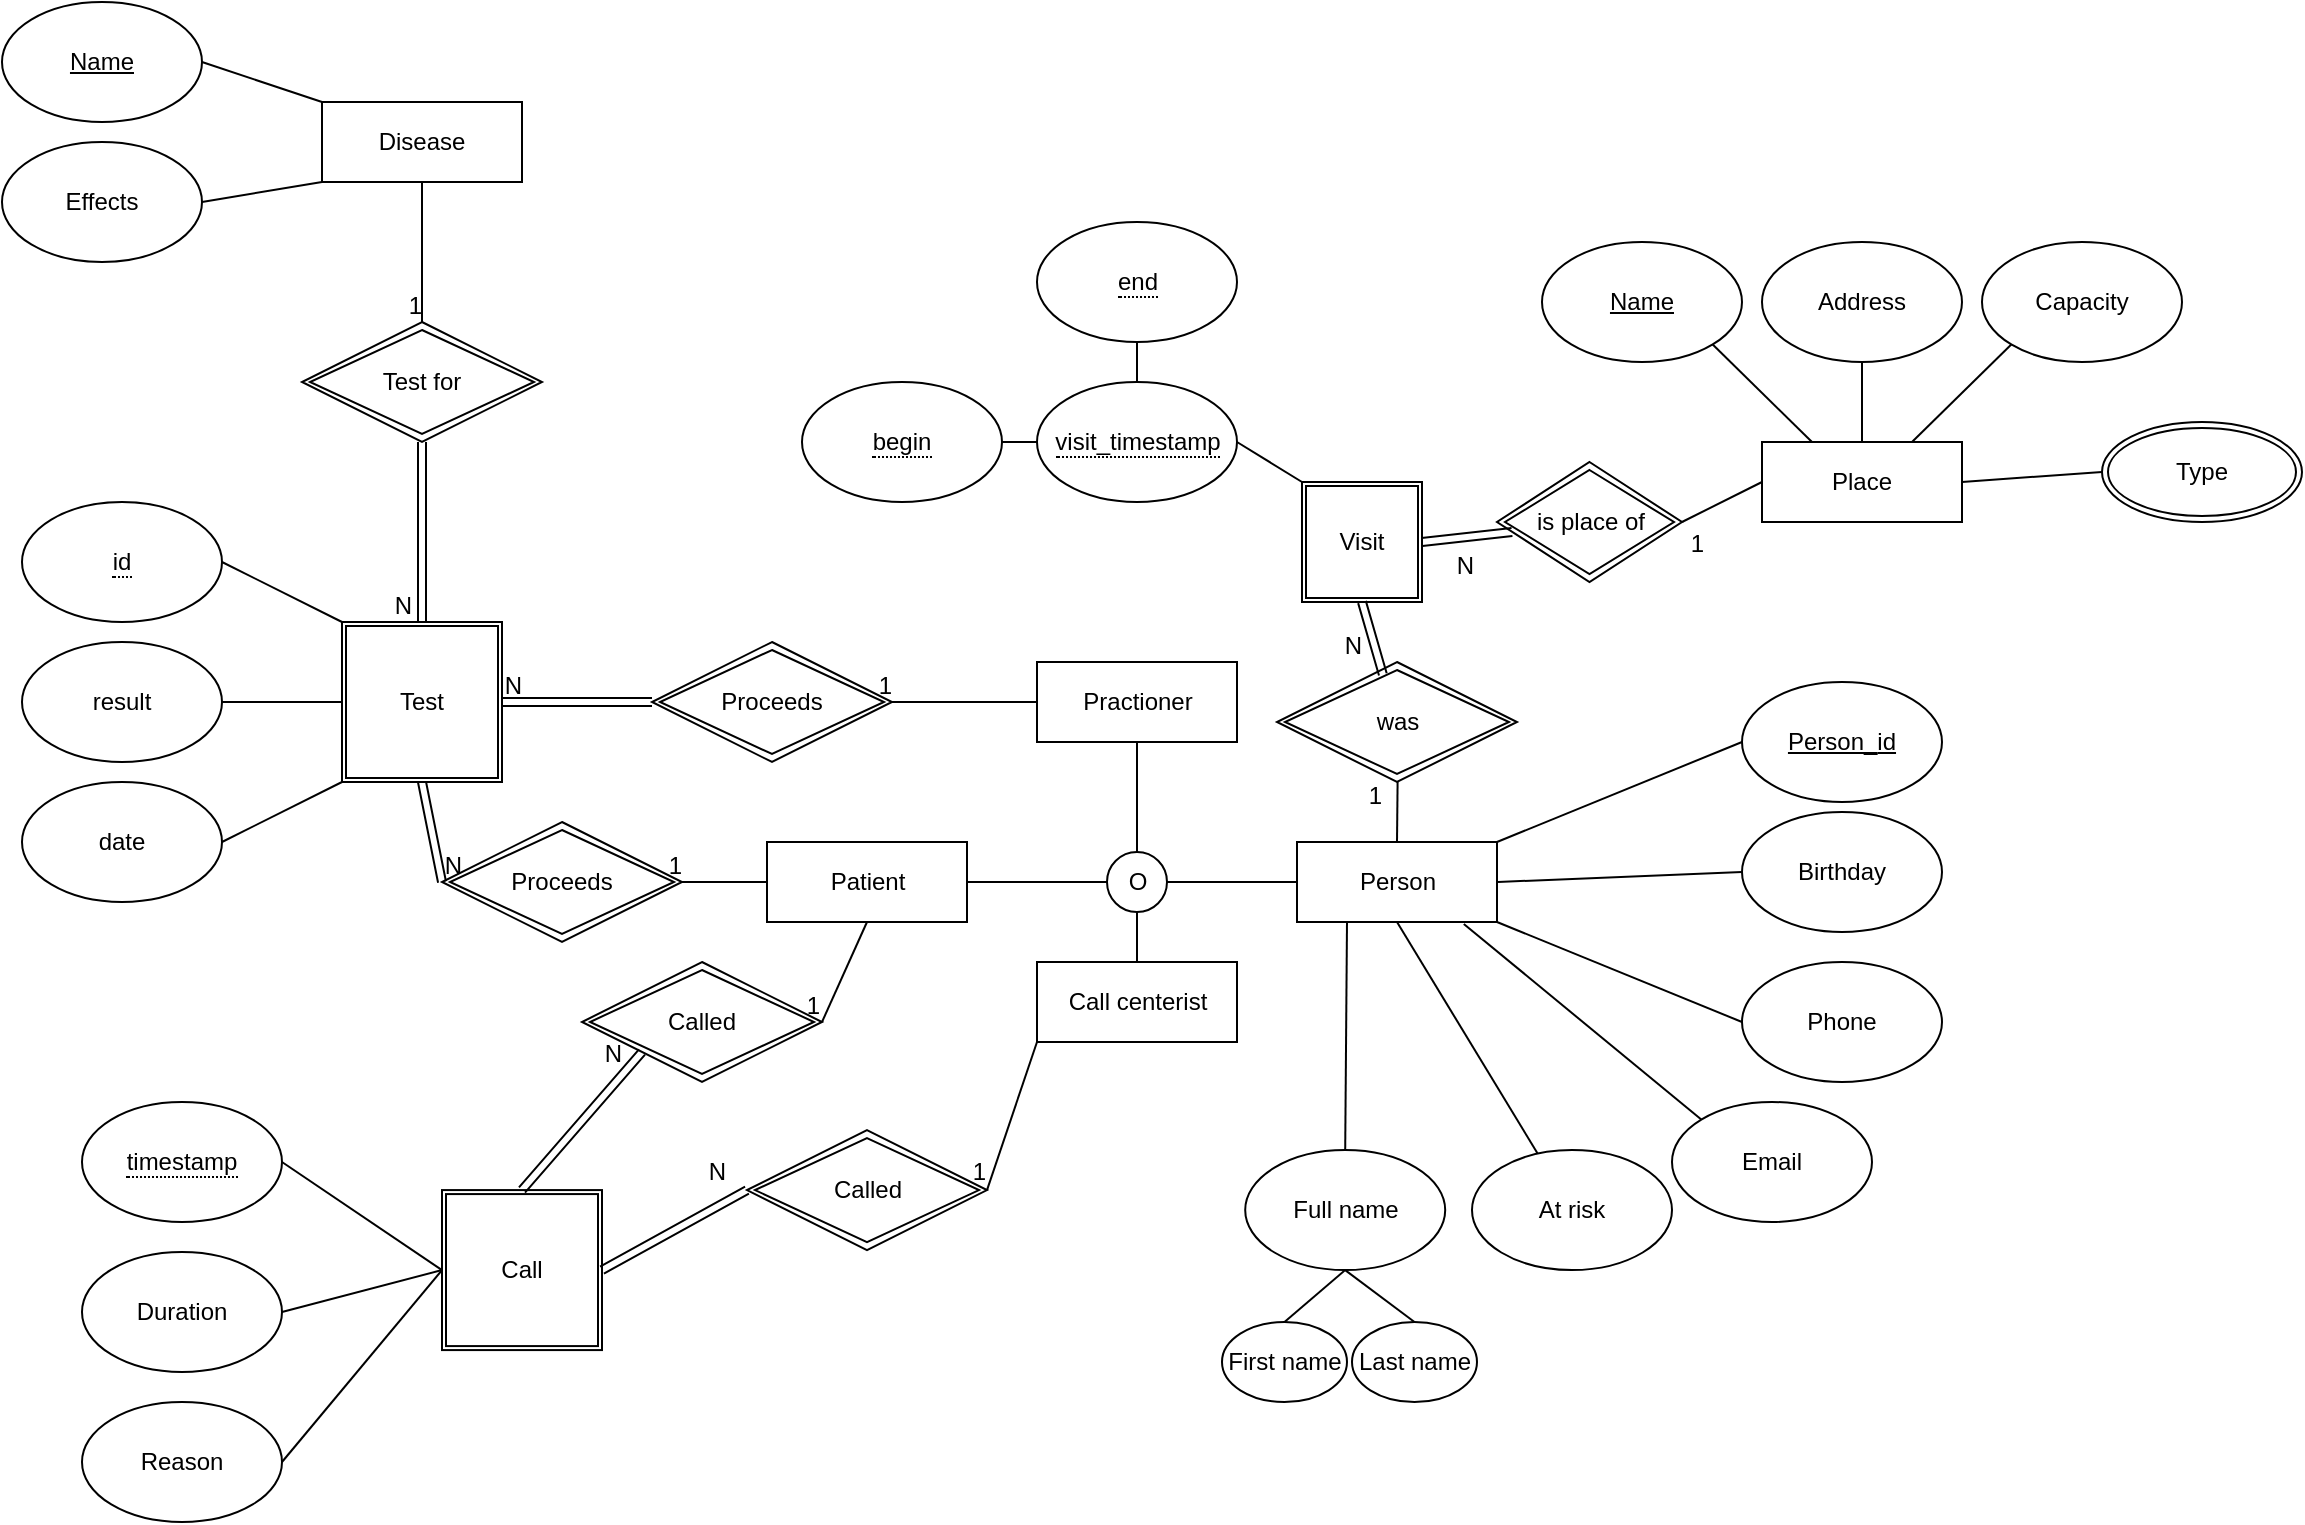 <mxfile version="14.5.1" type="device"><diagram id="C4iy_ySMmbNPVpCppo2J" name="Page-1"><mxGraphModel dx="1426" dy="780" grid="1" gridSize="10" guides="1" tooltips="1" connect="1" arrows="1" fold="1" page="1" pageScale="1" pageWidth="850" pageHeight="1100" math="0" shadow="0"><root><mxCell id="0"/><mxCell id="1" parent="0"/><mxCell id="RvwFLK9CU_d66yeS2gud-1" value="Test" style="shape=ext;double=1;whiteSpace=wrap;html=1;aspect=fixed;" parent="1" vertex="1"><mxGeometry x="210" y="310" width="80" height="80" as="geometry"/></mxCell><mxCell id="RvwFLK9CU_d66yeS2gud-3" value="" style="endArrow=none;html=1;exitX=1;exitY=0.5;exitDx=0;exitDy=0;entryX=0;entryY=0;entryDx=0;entryDy=0;" parent="1" source="gon98NAMwmdmuNWBfph--5" target="RvwFLK9CU_d66yeS2gud-1" edge="1"><mxGeometry width="50" height="50" relative="1" as="geometry"><mxPoint x="410" y="600" as="sourcePoint"/><mxPoint x="460" y="550" as="targetPoint"/></mxGeometry></mxCell><mxCell id="cnyJ9D3p7_huPEmO5Mj0-1" value="result" style="ellipse;whiteSpace=wrap;html=1;noLabel=0;autosize=0;fontStyle=0" parent="1" vertex="1"><mxGeometry x="50" y="320" width="100" height="60" as="geometry"/></mxCell><mxCell id="cnyJ9D3p7_huPEmO5Mj0-2" value="" style="endArrow=none;html=1;exitX=1;exitY=0.5;exitDx=0;exitDy=0;entryX=0;entryY=0.5;entryDx=0;entryDy=0;" parent="1" source="cnyJ9D3p7_huPEmO5Mj0-1" target="RvwFLK9CU_d66yeS2gud-1" edge="1"><mxGeometry width="50" height="50" relative="1" as="geometry"><mxPoint x="410" y="670" as="sourcePoint"/><mxPoint x="210" y="370" as="targetPoint"/></mxGeometry></mxCell><mxCell id="cnyJ9D3p7_huPEmO5Mj0-3" value="date" style="ellipse;whiteSpace=wrap;html=1;noLabel=0;autosize=0;fontStyle=0" parent="1" vertex="1"><mxGeometry x="50" y="390" width="100" height="60" as="geometry"/></mxCell><mxCell id="cnyJ9D3p7_huPEmO5Mj0-4" value="" style="endArrow=none;html=1;exitX=1;exitY=0.5;exitDx=0;exitDy=0;entryX=0;entryY=1;entryDx=0;entryDy=0;" parent="1" source="cnyJ9D3p7_huPEmO5Mj0-3" target="RvwFLK9CU_d66yeS2gud-1" edge="1"><mxGeometry width="50" height="50" relative="1" as="geometry"><mxPoint x="160" y="410" as="sourcePoint"/><mxPoint x="220" y="400" as="targetPoint"/></mxGeometry></mxCell><mxCell id="cnyJ9D3p7_huPEmO5Mj0-13" value="Test for" style="shape=rhombus;double=1;perimeter=rhombusPerimeter;whiteSpace=wrap;html=1;align=center;" parent="1" vertex="1"><mxGeometry x="190" y="160" width="120" height="60" as="geometry"/></mxCell><mxCell id="cnyJ9D3p7_huPEmO5Mj0-21" value="" style="shape=link;html=1;rounded=0;exitX=0.5;exitY=1;exitDx=0;exitDy=0;entryX=0.5;entryY=0;entryDx=0;entryDy=0;" parent="1" source="cnyJ9D3p7_huPEmO5Mj0-13" target="RvwFLK9CU_d66yeS2gud-1" edge="1"><mxGeometry relative="1" as="geometry"><mxPoint x="260" y="240" as="sourcePoint"/><mxPoint x="420" y="240" as="targetPoint"/></mxGeometry></mxCell><mxCell id="cnyJ9D3p7_huPEmO5Mj0-22" value="N" style="resizable=0;html=1;align=right;verticalAlign=bottom;rotation=0;direction=south;spacingTop=10;spacingRight=5;" parent="cnyJ9D3p7_huPEmO5Mj0-21" connectable="0" vertex="1"><mxGeometry x="1" relative="1" as="geometry"/></mxCell><mxCell id="cnyJ9D3p7_huPEmO5Mj0-23" value="Disease" style="whiteSpace=wrap;html=1;align=center;" parent="1" vertex="1"><mxGeometry x="200" y="50" width="100" height="40" as="geometry"/></mxCell><mxCell id="cnyJ9D3p7_huPEmO5Mj0-24" value="" style="endArrow=none;html=1;rounded=0;exitX=0.5;exitY=1;exitDx=0;exitDy=0;entryX=0.5;entryY=0;entryDx=0;entryDy=0;spacingTop=0;" parent="1" source="cnyJ9D3p7_huPEmO5Mj0-23" target="cnyJ9D3p7_huPEmO5Mj0-13" edge="1"><mxGeometry relative="1" as="geometry"><mxPoint x="280" y="230" as="sourcePoint"/><mxPoint x="440" y="230" as="targetPoint"/></mxGeometry></mxCell><mxCell id="cnyJ9D3p7_huPEmO5Mj0-25" value="1" style="resizable=0;html=1;align=right;verticalAlign=bottom;" parent="cnyJ9D3p7_huPEmO5Mj0-24" connectable="0" vertex="1"><mxGeometry x="1" relative="1" as="geometry"/></mxCell><mxCell id="cnyJ9D3p7_huPEmO5Mj0-26" value="&lt;u&gt;Name&lt;/u&gt;" style="ellipse;whiteSpace=wrap;html=1;noLabel=0;autosize=0;fontStyle=0" parent="1" vertex="1"><mxGeometry x="40" width="100" height="60" as="geometry"/></mxCell><mxCell id="cnyJ9D3p7_huPEmO5Mj0-27" value="" style="endArrow=none;html=1;exitX=1;exitY=0.5;exitDx=0;exitDy=0;entryX=0;entryY=0;entryDx=0;entryDy=0;" parent="1" source="cnyJ9D3p7_huPEmO5Mj0-26" edge="1"><mxGeometry width="50" height="50" relative="1" as="geometry"><mxPoint x="400" y="340" as="sourcePoint"/><mxPoint x="200" y="50" as="targetPoint"/></mxGeometry></mxCell><mxCell id="cnyJ9D3p7_huPEmO5Mj0-28" value="Effects" style="ellipse;whiteSpace=wrap;html=1;noLabel=0;autosize=0;fontStyle=0" parent="1" vertex="1"><mxGeometry x="40" y="70" width="100" height="60" as="geometry"/></mxCell><mxCell id="cnyJ9D3p7_huPEmO5Mj0-29" value="" style="endArrow=none;html=1;exitX=1;exitY=0.5;exitDx=0;exitDy=0;entryX=0;entryY=0.5;entryDx=0;entryDy=0;" parent="1" source="cnyJ9D3p7_huPEmO5Mj0-28" edge="1"><mxGeometry width="50" height="50" relative="1" as="geometry"><mxPoint x="400" y="410" as="sourcePoint"/><mxPoint x="200" y="90" as="targetPoint"/></mxGeometry></mxCell><mxCell id="cnyJ9D3p7_huPEmO5Mj0-30" value="Practioner" style="whiteSpace=wrap;html=1;align=center;allowArrows=1;fixDash=0;" parent="1" vertex="1"><mxGeometry x="557.5" y="330" width="100" height="40" as="geometry"/></mxCell><mxCell id="cnyJ9D3p7_huPEmO5Mj0-32" value="Person" style="whiteSpace=wrap;html=1;align=center;allowArrows=1;fixDash=0;" parent="1" vertex="1"><mxGeometry x="687.5" y="420" width="100" height="40" as="geometry"/></mxCell><mxCell id="cnyJ9D3p7_huPEmO5Mj0-33" value="Call centerist" style="whiteSpace=wrap;html=1;align=center;allowArrows=1;fixDash=0;" parent="1" vertex="1"><mxGeometry x="557.5" y="480" width="100" height="40" as="geometry"/></mxCell><mxCell id="cnyJ9D3p7_huPEmO5Mj0-34" value="Patient" style="whiteSpace=wrap;html=1;align=center;allowArrows=1;fixDash=0;" parent="1" vertex="1"><mxGeometry x="422.5" y="420" width="100" height="40" as="geometry"/></mxCell><mxCell id="cnyJ9D3p7_huPEmO5Mj0-35" value="O" style="ellipse;whiteSpace=wrap;html=1;aspect=fixed;" parent="1" vertex="1"><mxGeometry x="592.5" y="425" width="30" height="30" as="geometry"/></mxCell><mxCell id="cnyJ9D3p7_huPEmO5Mj0-36" value="" style="endArrow=none;html=1;rounded=0;entryX=0;entryY=0.5;entryDx=0;entryDy=0;exitX=1;exitY=0.5;exitDx=0;exitDy=0;" parent="1" source="cnyJ9D3p7_huPEmO5Mj0-34" target="cnyJ9D3p7_huPEmO5Mj0-35" edge="1"><mxGeometry relative="1" as="geometry"><mxPoint x="327.5" y="270" as="sourcePoint"/><mxPoint x="487.5" y="270" as="targetPoint"/></mxGeometry></mxCell><mxCell id="cnyJ9D3p7_huPEmO5Mj0-37" value="" style="endArrow=none;html=1;rounded=0;entryX=0;entryY=0.5;entryDx=0;entryDy=0;" parent="1" source="cnyJ9D3p7_huPEmO5Mj0-35" target="cnyJ9D3p7_huPEmO5Mj0-32" edge="1"><mxGeometry relative="1" as="geometry"><mxPoint x="337.5" y="280" as="sourcePoint"/><mxPoint x="497.5" y="280" as="targetPoint"/></mxGeometry></mxCell><mxCell id="cnyJ9D3p7_huPEmO5Mj0-38" value="" style="endArrow=none;html=1;rounded=0;exitX=0.5;exitY=1;exitDx=0;exitDy=0;entryX=0.5;entryY=0;entryDx=0;entryDy=0;" parent="1" source="cnyJ9D3p7_huPEmO5Mj0-30" target="cnyJ9D3p7_huPEmO5Mj0-35" edge="1"><mxGeometry relative="1" as="geometry"><mxPoint x="570" y="390" as="sourcePoint"/><mxPoint x="560" y="400" as="targetPoint"/></mxGeometry></mxCell><mxCell id="cnyJ9D3p7_huPEmO5Mj0-39" value="" style="endArrow=none;html=1;rounded=0;exitX=0.5;exitY=1;exitDx=0;exitDy=0;entryX=0.5;entryY=0;entryDx=0;entryDy=0;" parent="1" source="cnyJ9D3p7_huPEmO5Mj0-35" target="cnyJ9D3p7_huPEmO5Mj0-33" edge="1"><mxGeometry relative="1" as="geometry"><mxPoint x="617.5" y="410" as="sourcePoint"/><mxPoint x="617.5" y="435" as="targetPoint"/></mxGeometry></mxCell><mxCell id="cnyJ9D3p7_huPEmO5Mj0-40" value="Proceeds" style="shape=rhombus;double=1;perimeter=rhombusPerimeter;whiteSpace=wrap;html=1;align=center;" parent="1" vertex="1"><mxGeometry x="365" y="320" width="120" height="60" as="geometry"/></mxCell><mxCell id="cnyJ9D3p7_huPEmO5Mj0-41" value="" style="shape=link;html=1;rounded=0;exitX=0;exitY=0.5;exitDx=0;exitDy=0;entryX=1;entryY=0.5;entryDx=0;entryDy=0;" parent="1" source="cnyJ9D3p7_huPEmO5Mj0-40" target="RvwFLK9CU_d66yeS2gud-1" edge="1"><mxGeometry relative="1" as="geometry"><mxPoint x="260" y="230" as="sourcePoint"/><mxPoint x="260" y="320" as="targetPoint"/></mxGeometry></mxCell><mxCell id="cnyJ9D3p7_huPEmO5Mj0-42" value="N" style="resizable=0;html=1;align=right;verticalAlign=bottom;rotation=0;direction=south;spacingTop=10;spacingRight=-10;spacingLeft=10;" parent="cnyJ9D3p7_huPEmO5Mj0-41" connectable="0" vertex="1"><mxGeometry x="1" relative="1" as="geometry"/></mxCell><mxCell id="cnyJ9D3p7_huPEmO5Mj0-43" value="" style="endArrow=none;html=1;rounded=0;exitX=0;exitY=0.5;exitDx=0;exitDy=0;entryX=1;entryY=0.5;entryDx=0;entryDy=0;spacingTop=0;" parent="1" source="cnyJ9D3p7_huPEmO5Mj0-30" target="cnyJ9D3p7_huPEmO5Mj0-40" edge="1"><mxGeometry relative="1" as="geometry"><mxPoint x="260" y="100" as="sourcePoint"/><mxPoint x="260" y="170" as="targetPoint"/></mxGeometry></mxCell><mxCell id="cnyJ9D3p7_huPEmO5Mj0-44" value="1" style="resizable=0;html=1;align=right;verticalAlign=bottom;" parent="cnyJ9D3p7_huPEmO5Mj0-43" connectable="0" vertex="1"><mxGeometry x="1" relative="1" as="geometry"/></mxCell><mxCell id="cnyJ9D3p7_huPEmO5Mj0-45" value="Proceeds" style="shape=rhombus;double=1;perimeter=rhombusPerimeter;whiteSpace=wrap;html=1;align=center;" parent="1" vertex="1"><mxGeometry x="260" y="410" width="120" height="60" as="geometry"/></mxCell><mxCell id="cnyJ9D3p7_huPEmO5Mj0-46" value="" style="shape=link;html=1;rounded=0;exitX=0.5;exitY=1;exitDx=0;exitDy=0;entryX=0;entryY=0.5;entryDx=0;entryDy=0;spacingBottom=5;" parent="1" source="RvwFLK9CU_d66yeS2gud-1" target="cnyJ9D3p7_huPEmO5Mj0-45" edge="1"><mxGeometry relative="1" as="geometry"><mxPoint x="180" y="440" as="sourcePoint"/><mxPoint x="150" y="320" as="targetPoint"/></mxGeometry></mxCell><mxCell id="cnyJ9D3p7_huPEmO5Mj0-47" value="N" style="resizable=0;html=1;align=right;verticalAlign=bottom;rotation=0;direction=south;spacingTop=5;spacingRight=-10;spacingLeft=10;" parent="cnyJ9D3p7_huPEmO5Mj0-46" connectable="0" vertex="1"><mxGeometry x="1" relative="1" as="geometry"/></mxCell><mxCell id="cnyJ9D3p7_huPEmO5Mj0-48" value="" style="endArrow=none;html=1;rounded=0;entryX=1;entryY=0.5;entryDx=0;entryDy=0;spacingTop=0;exitX=0;exitY=0.5;exitDx=0;exitDy=0;" parent="1" source="cnyJ9D3p7_huPEmO5Mj0-34" target="cnyJ9D3p7_huPEmO5Mj0-45" edge="1"><mxGeometry relative="1" as="geometry"><mxPoint x="390" y="490" as="sourcePoint"/><mxPoint x="150" y="260" as="targetPoint"/></mxGeometry></mxCell><mxCell id="cnyJ9D3p7_huPEmO5Mj0-49" value="1" style="resizable=0;html=1;align=right;verticalAlign=bottom;" parent="cnyJ9D3p7_huPEmO5Mj0-48" connectable="0" vertex="1"><mxGeometry x="1" relative="1" as="geometry"/></mxCell><mxCell id="cnyJ9D3p7_huPEmO5Mj0-51" value="" style="endArrow=none;html=1;rounded=0;exitX=0.5;exitY=0;exitDx=0;exitDy=0;" parent="1" source="cnyJ9D3p7_huPEmO5Mj0-32" edge="1"><mxGeometry relative="1" as="geometry"><mxPoint x="310" y="470" as="sourcePoint"/><mxPoint x="738" y="370" as="targetPoint"/></mxGeometry></mxCell><mxCell id="cnyJ9D3p7_huPEmO5Mj0-52" value="N" style="resizable=0;html=1;align=right;verticalAlign=bottom;spacingTop=0;spacingBottom=-15;" parent="cnyJ9D3p7_huPEmO5Mj0-51" connectable="0" vertex="1"><mxGeometry x="1" relative="1" as="geometry"/></mxCell><mxCell id="cnyJ9D3p7_huPEmO5Mj0-56" value="" style="endArrow=none;html=1;rounded=0;exitX=1;exitY=0.5;exitDx=0;exitDy=0;entryX=0;entryY=0.5;entryDx=0;entryDy=0;" parent="1" source="gon98NAMwmdmuNWBfph--2" target="gon98NAMwmdmuNWBfph--1" edge="1"><mxGeometry relative="1" as="geometry"><mxPoint x="310" y="470" as="sourcePoint"/><mxPoint x="470" y="470" as="targetPoint"/></mxGeometry></mxCell><mxCell id="cnyJ9D3p7_huPEmO5Mj0-57" value="" style="endArrow=none;html=1;rounded=0;exitX=0.5;exitY=1;exitDx=0;exitDy=0;entryX=0.5;entryY=0;entryDx=0;entryDy=0;" parent="1" source="gon98NAMwmdmuNWBfph--3" target="gon98NAMwmdmuNWBfph--1" edge="1"><mxGeometry relative="1" as="geometry"><mxPoint x="550" y="220" as="sourcePoint"/><mxPoint x="567.5" y="220" as="targetPoint"/></mxGeometry></mxCell><mxCell id="cnyJ9D3p7_huPEmO5Mj0-61" value="Place" style="whiteSpace=wrap;html=1;align=center;allowArrows=1;fixDash=0;" parent="1" vertex="1"><mxGeometry x="920" y="220" width="100" height="40" as="geometry"/></mxCell><mxCell id="cnyJ9D3p7_huPEmO5Mj0-62" value="Name" style="ellipse;whiteSpace=wrap;html=1;noLabel=0;autosize=0;fontStyle=4" parent="1" vertex="1"><mxGeometry x="810" y="120" width="100" height="60" as="geometry"/></mxCell><mxCell id="cnyJ9D3p7_huPEmO5Mj0-63" value="" style="endArrow=none;html=1;rounded=0;exitX=1;exitY=1;exitDx=0;exitDy=0;entryX=0.25;entryY=0;entryDx=0;entryDy=0;" parent="1" source="cnyJ9D3p7_huPEmO5Mj0-62" target="cnyJ9D3p7_huPEmO5Mj0-61" edge="1"><mxGeometry relative="1" as="geometry"><mxPoint x="652.855" y="241.213" as="sourcePoint"/><mxPoint x="717.5" y="265" as="targetPoint"/></mxGeometry></mxCell><mxCell id="cnyJ9D3p7_huPEmO5Mj0-64" value="Address" style="ellipse;whiteSpace=wrap;html=1;noLabel=0;autosize=0;fontStyle=0" parent="1" vertex="1"><mxGeometry x="920" y="120" width="100" height="60" as="geometry"/></mxCell><mxCell id="cnyJ9D3p7_huPEmO5Mj0-65" value="" style="endArrow=none;html=1;rounded=0;exitX=0.5;exitY=1;exitDx=0;exitDy=0;entryX=0.5;entryY=0;entryDx=0;entryDy=0;" parent="1" source="cnyJ9D3p7_huPEmO5Mj0-64" target="cnyJ9D3p7_huPEmO5Mj0-61" edge="1"><mxGeometry relative="1" as="geometry"><mxPoint x="762.855" y="241.213" as="sourcePoint"/><mxPoint x="1055" y="220" as="targetPoint"/></mxGeometry></mxCell><mxCell id="cnyJ9D3p7_huPEmO5Mj0-66" value="Capacity" style="ellipse;whiteSpace=wrap;html=1;noLabel=0;autosize=0;fontStyle=0" parent="1" vertex="1"><mxGeometry x="1030" y="120" width="100" height="60" as="geometry"/></mxCell><mxCell id="cnyJ9D3p7_huPEmO5Mj0-67" value="" style="endArrow=none;html=1;rounded=0;exitX=0;exitY=1;exitDx=0;exitDy=0;entryX=0.75;entryY=0;entryDx=0;entryDy=0;" parent="1" source="cnyJ9D3p7_huPEmO5Mj0-66" target="cnyJ9D3p7_huPEmO5Mj0-61" edge="1"><mxGeometry relative="1" as="geometry"><mxPoint x="872.855" y="241.213" as="sourcePoint"/><mxPoint x="1080" y="220" as="targetPoint"/></mxGeometry></mxCell><mxCell id="cnyJ9D3p7_huPEmO5Mj0-68" value="Type" style="ellipse;shape=doubleEllipse;margin=3;whiteSpace=wrap;html=1;align=center;" parent="1" vertex="1"><mxGeometry x="1090" y="210" width="100" height="50" as="geometry"/></mxCell><mxCell id="cnyJ9D3p7_huPEmO5Mj0-69" value="" style="endArrow=none;html=1;rounded=0;exitX=0;exitY=0.5;exitDx=0;exitDy=0;entryX=1;entryY=0.5;entryDx=0;entryDy=0;" parent="1" source="cnyJ9D3p7_huPEmO5Mj0-68" target="cnyJ9D3p7_huPEmO5Mj0-61" edge="1"><mxGeometry relative="1" as="geometry"><mxPoint x="1090" y="190" as="sourcePoint"/><mxPoint x="1005" y="230" as="targetPoint"/></mxGeometry></mxCell><mxCell id="cnyJ9D3p7_huPEmO5Mj0-70" value="Person_&lt;span&gt;id&lt;/span&gt;" style="ellipse;whiteSpace=wrap;html=1;noLabel=0;autosize=0;fontStyle=4" parent="1" vertex="1"><mxGeometry x="910" y="340" width="100" height="60" as="geometry"/></mxCell><mxCell id="cnyJ9D3p7_huPEmO5Mj0-71" value="" style="endArrow=none;html=1;rounded=0;exitX=0;exitY=0.5;exitDx=0;exitDy=0;entryX=1;entryY=0;entryDx=0;entryDy=0;" parent="1" source="cnyJ9D3p7_huPEmO5Mj0-70" target="cnyJ9D3p7_huPEmO5Mj0-32" edge="1"><mxGeometry relative="1" as="geometry"><mxPoint x="737.855" y="491.213" as="sourcePoint"/><mxPoint x="860" y="470" as="targetPoint"/></mxGeometry></mxCell><mxCell id="cnyJ9D3p7_huPEmO5Mj0-72" value="Birthday" style="ellipse;whiteSpace=wrap;html=1;noLabel=0;autosize=0;fontStyle=0" parent="1" vertex="1"><mxGeometry x="910" y="405" width="100" height="60" as="geometry"/></mxCell><mxCell id="cnyJ9D3p7_huPEmO5Mj0-73" value="" style="endArrow=none;html=1;rounded=0;exitX=0;exitY=0.5;exitDx=0;exitDy=0;" parent="1" source="cnyJ9D3p7_huPEmO5Mj0-72" edge="1"><mxGeometry relative="1" as="geometry"><mxPoint x="737.855" y="556.213" as="sourcePoint"/><mxPoint x="788" y="440" as="targetPoint"/></mxGeometry></mxCell><mxCell id="cnyJ9D3p7_huPEmO5Mj0-74" value="Phone" style="ellipse;whiteSpace=wrap;html=1;noLabel=0;autosize=0;fontStyle=0" parent="1" vertex="1"><mxGeometry x="910" y="480" width="100" height="60" as="geometry"/></mxCell><mxCell id="cnyJ9D3p7_huPEmO5Mj0-75" value="" style="endArrow=none;html=1;rounded=0;exitX=0;exitY=0.5;exitDx=0;exitDy=0;entryX=1;entryY=1;entryDx=0;entryDy=0;" parent="1" source="cnyJ9D3p7_huPEmO5Mj0-74" target="cnyJ9D3p7_huPEmO5Mj0-32" edge="1"><mxGeometry relative="1" as="geometry"><mxPoint x="737.855" y="631.213" as="sourcePoint"/><mxPoint x="787.5" y="580" as="targetPoint"/></mxGeometry></mxCell><mxCell id="cnyJ9D3p7_huPEmO5Mj0-76" value="Email" style="ellipse;whiteSpace=wrap;html=1;noLabel=0;autosize=0;fontStyle=0" parent="1" vertex="1"><mxGeometry x="875" y="550" width="100" height="60" as="geometry"/></mxCell><mxCell id="cnyJ9D3p7_huPEmO5Mj0-77" value="" style="endArrow=none;html=1;rounded=0;exitX=0;exitY=0;exitDx=0;exitDy=0;entryX=0.834;entryY=1.024;entryDx=0;entryDy=0;entryPerimeter=0;" parent="1" source="cnyJ9D3p7_huPEmO5Mj0-76" target="cnyJ9D3p7_huPEmO5Mj0-32" edge="1"><mxGeometry relative="1" as="geometry"><mxPoint x="730.355" y="711.213" as="sourcePoint"/><mxPoint x="780" y="660" as="targetPoint"/></mxGeometry></mxCell><mxCell id="cnyJ9D3p7_huPEmO5Mj0-78" value="At risk" style="ellipse;whiteSpace=wrap;html=1;noLabel=0;autosize=0;fontStyle=0" parent="1" vertex="1"><mxGeometry x="775" y="574.04" width="100" height="60" as="geometry"/></mxCell><mxCell id="cnyJ9D3p7_huPEmO5Mj0-79" value="" style="endArrow=none;html=1;rounded=0;entryX=0.5;entryY=1;entryDx=0;entryDy=0;" parent="1" source="cnyJ9D3p7_huPEmO5Mj0-78" target="cnyJ9D3p7_huPEmO5Mj0-32" edge="1"><mxGeometry relative="1" as="geometry"><mxPoint x="730.355" y="780.253" as="sourcePoint"/><mxPoint x="770.9" y="530" as="targetPoint"/></mxGeometry></mxCell><mxCell id="cnyJ9D3p7_huPEmO5Mj0-80" value="Full name" style="ellipse;whiteSpace=wrap;html=1;noLabel=0;autosize=0;fontStyle=0" parent="1" vertex="1"><mxGeometry x="661.6" y="574.04" width="100" height="60" as="geometry"/></mxCell><mxCell id="cnyJ9D3p7_huPEmO5Mj0-81" value="" style="endArrow=none;html=1;rounded=0;exitX=0.5;exitY=0;exitDx=0;exitDy=0;entryX=0.25;entryY=1;entryDx=0;entryDy=0;" parent="1" source="cnyJ9D3p7_huPEmO5Mj0-80" target="cnyJ9D3p7_huPEmO5Mj0-32" edge="1"><mxGeometry relative="1" as="geometry"><mxPoint x="516.955" y="735.253" as="sourcePoint"/><mxPoint x="557.5" y="485.0" as="targetPoint"/></mxGeometry></mxCell><mxCell id="cnyJ9D3p7_huPEmO5Mj0-83" value="First name" style="ellipse;whiteSpace=wrap;html=1;noLabel=0;autosize=0;fontStyle=0" parent="1" vertex="1"><mxGeometry x="650" y="660" width="62.5" height="40" as="geometry"/></mxCell><mxCell id="cnyJ9D3p7_huPEmO5Mj0-84" value="Last name" style="ellipse;whiteSpace=wrap;html=1;noLabel=0;autosize=0;fontStyle=0" parent="1" vertex="1"><mxGeometry x="715" y="660" width="62.5" height="40" as="geometry"/></mxCell><mxCell id="cnyJ9D3p7_huPEmO5Mj0-85" value="" style="endArrow=none;html=1;rounded=0;exitX=0.5;exitY=0;exitDx=0;exitDy=0;entryX=0.5;entryY=1;entryDx=0;entryDy=0;" parent="1" source="cnyJ9D3p7_huPEmO5Mj0-83" target="cnyJ9D3p7_huPEmO5Mj0-80" edge="1"><mxGeometry relative="1" as="geometry"><mxPoint x="650.0" y="774.04" as="sourcePoint"/><mxPoint x="630.9" y="630" as="targetPoint"/></mxGeometry></mxCell><mxCell id="cnyJ9D3p7_huPEmO5Mj0-86" value="" style="endArrow=none;html=1;rounded=0;exitX=0.5;exitY=0;exitDx=0;exitDy=0;entryX=0.5;entryY=1;entryDx=0;entryDy=0;" parent="1" source="cnyJ9D3p7_huPEmO5Mj0-84" target="cnyJ9D3p7_huPEmO5Mj0-80" edge="1"><mxGeometry relative="1" as="geometry"><mxPoint x="691.25" y="670" as="sourcePoint"/><mxPoint x="721.6" y="644.04" as="targetPoint"/></mxGeometry></mxCell><mxCell id="cnyJ9D3p7_huPEmO5Mj0-92" value="" style="endArrow=none;html=1;exitX=1;exitY=0.5;exitDx=0;exitDy=0;entryX=0;entryY=0.5;entryDx=0;entryDy=0;" parent="1" source="gon98NAMwmdmuNWBfph--6" target="cnyJ9D3p7_huPEmO5Mj0-95" edge="1"><mxGeometry width="50" height="50" relative="1" as="geometry"><mxPoint x="440" y="895" as="sourcePoint"/><mxPoint x="240" y="605" as="targetPoint"/></mxGeometry></mxCell><mxCell id="cnyJ9D3p7_huPEmO5Mj0-93" value="Duration" style="ellipse;whiteSpace=wrap;html=1;noLabel=0;autosize=0;fontStyle=0" parent="1" vertex="1"><mxGeometry x="80" y="625" width="100" height="60" as="geometry"/></mxCell><mxCell id="cnyJ9D3p7_huPEmO5Mj0-94" value="" style="endArrow=none;html=1;exitX=1;exitY=0.5;exitDx=0;exitDy=0;entryX=0;entryY=0.5;entryDx=0;entryDy=0;" parent="1" source="cnyJ9D3p7_huPEmO5Mj0-93" target="cnyJ9D3p7_huPEmO5Mj0-95" edge="1"><mxGeometry width="50" height="50" relative="1" as="geometry"><mxPoint x="440" y="965" as="sourcePoint"/><mxPoint x="240" y="645" as="targetPoint"/></mxGeometry></mxCell><mxCell id="cnyJ9D3p7_huPEmO5Mj0-95" value="Call" style="shape=ext;double=1;whiteSpace=wrap;html=1;aspect=fixed;" parent="1" vertex="1"><mxGeometry x="260" y="594.04" width="80" height="80" as="geometry"/></mxCell><mxCell id="cnyJ9D3p7_huPEmO5Mj0-96" value="Reason" style="ellipse;whiteSpace=wrap;html=1;noLabel=0;autosize=0;fontStyle=0" parent="1" vertex="1"><mxGeometry x="80" y="700" width="100" height="60" as="geometry"/></mxCell><mxCell id="cnyJ9D3p7_huPEmO5Mj0-97" value="" style="endArrow=none;html=1;exitX=1;exitY=0.5;exitDx=0;exitDy=0;entryX=0;entryY=0.5;entryDx=0;entryDy=0;" parent="1" source="cnyJ9D3p7_huPEmO5Mj0-96" target="cnyJ9D3p7_huPEmO5Mj0-95" edge="1"><mxGeometry width="50" height="50" relative="1" as="geometry"><mxPoint x="440" y="1040" as="sourcePoint"/><mxPoint x="260" y="709.04" as="targetPoint"/></mxGeometry></mxCell><mxCell id="cnyJ9D3p7_huPEmO5Mj0-98" value="Called" style="shape=rhombus;double=1;perimeter=rhombusPerimeter;whiteSpace=wrap;html=1;align=center;" parent="1" vertex="1"><mxGeometry x="412.5" y="564.04" width="120" height="60" as="geometry"/></mxCell><mxCell id="cnyJ9D3p7_huPEmO5Mj0-99" value="" style="shape=link;html=1;rounded=0;exitX=1;exitY=0.5;exitDx=0;exitDy=0;spacingBottom=5;entryX=0;entryY=0.5;entryDx=0;entryDy=0;spacingRight=10;" parent="1" source="cnyJ9D3p7_huPEmO5Mj0-95" target="cnyJ9D3p7_huPEmO5Mj0-98" edge="1"><mxGeometry relative="1" as="geometry"><mxPoint x="376.25" y="579.52" as="sourcePoint"/><mxPoint x="320" y="500.48" as="targetPoint"/></mxGeometry></mxCell><mxCell id="cnyJ9D3p7_huPEmO5Mj0-100" value="N" style="resizable=0;html=1;align=right;verticalAlign=bottom;rotation=0;direction=south;spacingTop=0;spacingRight=10;spacingLeft=0;" parent="cnyJ9D3p7_huPEmO5Mj0-99" connectable="0" vertex="1"><mxGeometry x="1" relative="1" as="geometry"/></mxCell><mxCell id="cnyJ9D3p7_huPEmO5Mj0-101" value="" style="endArrow=none;html=1;rounded=0;entryX=1;entryY=0.5;entryDx=0;entryDy=0;spacingTop=0;exitX=0;exitY=1;exitDx=0;exitDy=0;" parent="1" source="cnyJ9D3p7_huPEmO5Mj0-33" target="cnyJ9D3p7_huPEmO5Mj0-98" edge="1"><mxGeometry relative="1" as="geometry"><mxPoint x="592.5" y="620.48" as="sourcePoint"/><mxPoint x="320" y="440.48" as="targetPoint"/></mxGeometry></mxCell><mxCell id="cnyJ9D3p7_huPEmO5Mj0-102" value="1" style="resizable=0;html=1;align=right;verticalAlign=bottom;" parent="cnyJ9D3p7_huPEmO5Mj0-101" connectable="0" vertex="1"><mxGeometry x="1" relative="1" as="geometry"/></mxCell><mxCell id="cnyJ9D3p7_huPEmO5Mj0-103" value="Called" style="shape=rhombus;double=1;perimeter=rhombusPerimeter;whiteSpace=wrap;html=1;align=center;" parent="1" vertex="1"><mxGeometry x="330" y="480.0" width="120" height="60" as="geometry"/></mxCell><mxCell id="cnyJ9D3p7_huPEmO5Mj0-104" value="" style="shape=link;html=1;rounded=0;exitX=0.5;exitY=0;exitDx=0;exitDy=0;entryX=0;entryY=1;entryDx=0;entryDy=0;spacingBottom=5;" parent="1" source="cnyJ9D3p7_huPEmO5Mj0-95" target="cnyJ9D3p7_huPEmO5Mj0-103" edge="1"><mxGeometry relative="1" as="geometry"><mxPoint x="290" y="560.04" as="sourcePoint"/><mxPoint x="310" y="550" as="targetPoint"/></mxGeometry></mxCell><mxCell id="cnyJ9D3p7_huPEmO5Mj0-105" value="N" style="resizable=0;html=1;align=right;verticalAlign=bottom;rotation=0;direction=south;spacingTop=0;spacingRight=10;spacingLeft=-10;spacingBottom=-10;" parent="cnyJ9D3p7_huPEmO5Mj0-104" connectable="0" vertex="1"><mxGeometry x="1" relative="1" as="geometry"/></mxCell><mxCell id="cnyJ9D3p7_huPEmO5Mj0-106" value="" style="endArrow=none;html=1;rounded=0;entryX=1;entryY=0.5;entryDx=0;entryDy=0;spacingTop=0;exitX=0.5;exitY=1;exitDx=0;exitDy=0;" parent="1" source="cnyJ9D3p7_huPEmO5Mj0-34" target="cnyJ9D3p7_huPEmO5Mj0-103" edge="1"><mxGeometry relative="1" as="geometry"><mxPoint x="507.5" y="446" as="sourcePoint"/><mxPoint x="270" y="366.48" as="targetPoint"/></mxGeometry></mxCell><mxCell id="cnyJ9D3p7_huPEmO5Mj0-107" value="1" style="resizable=0;html=1;align=right;verticalAlign=bottom;" parent="cnyJ9D3p7_huPEmO5Mj0-106" connectable="0" vertex="1"><mxGeometry x="1" relative="1" as="geometry"/></mxCell><mxCell id="WwDUYT1ndsR6HGFGAQaZ-1" value="Visit" style="shape=ext;double=1;whiteSpace=wrap;html=1;aspect=fixed;" parent="1" vertex="1"><mxGeometry x="690" y="240" width="60" height="60" as="geometry"/></mxCell><mxCell id="WwDUYT1ndsR6HGFGAQaZ-2" value="was" style="shape=rhombus;double=1;perimeter=rhombusPerimeter;whiteSpace=wrap;html=1;align=center;" parent="1" vertex="1"><mxGeometry x="677.5" y="330.0" width="120" height="60" as="geometry"/></mxCell><mxCell id="WwDUYT1ndsR6HGFGAQaZ-5" value="is place of" style="shape=rhombus;double=1;perimeter=rhombusPerimeter;whiteSpace=wrap;html=1;align=center;" parent="1" vertex="1"><mxGeometry x="787.5" y="230" width="92.5" height="60" as="geometry"/></mxCell><mxCell id="WwDUYT1ndsR6HGFGAQaZ-11" value="" style="endArrow=none;html=1;rounded=0;exitX=0;exitY=0.5;exitDx=0;exitDy=0;entryX=1;entryY=0.5;entryDx=0;entryDy=0;" parent="1" source="cnyJ9D3p7_huPEmO5Mj0-61" target="WwDUYT1ndsR6HGFGAQaZ-5" edge="1"><mxGeometry relative="1" as="geometry"><mxPoint x="930" y="285" as="sourcePoint"/><mxPoint x="860" y="290" as="targetPoint"/></mxGeometry></mxCell><mxCell id="WwDUYT1ndsR6HGFGAQaZ-12" value="" style="shape=link;html=1;rounded=0;exitX=0.441;exitY=0.103;exitDx=0;exitDy=0;entryX=0.5;entryY=1;entryDx=0;entryDy=0;spacingBottom=5;exitPerimeter=0;" parent="1" source="WwDUYT1ndsR6HGFGAQaZ-2" target="WwDUYT1ndsR6HGFGAQaZ-1" edge="1"><mxGeometry relative="1" as="geometry"><mxPoint x="727.5" y="330.0" as="sourcePoint"/><mxPoint x="787.5" y="260.96" as="targetPoint"/></mxGeometry></mxCell><mxCell id="WwDUYT1ndsR6HGFGAQaZ-13" value="N" style="resizable=0;html=1;align=right;verticalAlign=bottom;rotation=0;direction=south;spacingTop=0;spacingRight=10;spacingLeft=-10;spacingBottom=-10;" parent="WwDUYT1ndsR6HGFGAQaZ-12" connectable="0" vertex="1"><mxGeometry x="1" relative="1" as="geometry"><mxPoint x="10.1" y="20.34" as="offset"/></mxGeometry></mxCell><mxCell id="WwDUYT1ndsR6HGFGAQaZ-14" value="" style="shape=link;html=1;rounded=0;entryX=1;entryY=0.5;entryDx=0;entryDy=0;spacingBottom=5;" parent="1" target="WwDUYT1ndsR6HGFGAQaZ-1" edge="1"><mxGeometry relative="1" as="geometry"><mxPoint x="795" y="265" as="sourcePoint"/><mxPoint x="777.5" y="293.82" as="targetPoint"/></mxGeometry></mxCell><mxCell id="WwDUYT1ndsR6HGFGAQaZ-15" value="N" style="resizable=0;html=1;align=right;verticalAlign=bottom;rotation=0;direction=south;spacingTop=0;spacingRight=10;spacingLeft=-10;spacingBottom=-10;" parent="WwDUYT1ndsR6HGFGAQaZ-14" connectable="0" vertex="1"><mxGeometry x="1" relative="1" as="geometry"><mxPoint x="37.22" y="10.03" as="offset"/></mxGeometry></mxCell><mxCell id="WwDUYT1ndsR6HGFGAQaZ-16" value="1" style="resizable=0;html=1;align=right;verticalAlign=bottom;" parent="1" connectable="0" vertex="1"><mxGeometry x="730" y="405" as="geometry"/></mxCell><mxCell id="WwDUYT1ndsR6HGFGAQaZ-17" value="1" style="resizable=0;html=1;align=right;verticalAlign=bottom;" parent="1" connectable="0" vertex="1"><mxGeometry x="399.5" y="470" as="geometry"><mxPoint x="492" y="-191" as="offset"/></mxGeometry></mxCell><mxCell id="WwDUYT1ndsR6HGFGAQaZ-18" value="" style="endArrow=none;html=1;rounded=0;exitX=0;exitY=0;exitDx=0;exitDy=0;entryX=1;entryY=0.5;entryDx=0;entryDy=0;" parent="1" source="WwDUYT1ndsR6HGFGAQaZ-1" target="gon98NAMwmdmuNWBfph--1" edge="1"><mxGeometry relative="1" as="geometry"><mxPoint x="690.0" y="214.04" as="sourcePoint"/><mxPoint x="690.9" y="100" as="targetPoint"/></mxGeometry></mxCell><mxCell id="gon98NAMwmdmuNWBfph--1" value="&lt;span style=&quot;border-bottom: 1px dotted&quot;&gt;visit_timestamp&lt;/span&gt;" style="ellipse;whiteSpace=wrap;html=1;align=center;" vertex="1" parent="1"><mxGeometry x="557.5" y="190" width="100" height="60" as="geometry"/></mxCell><mxCell id="gon98NAMwmdmuNWBfph--2" value="&lt;span style=&quot;border-bottom: 1px dotted&quot;&gt;begin&lt;/span&gt;" style="ellipse;whiteSpace=wrap;html=1;align=center;" vertex="1" parent="1"><mxGeometry x="440" y="190" width="100" height="60" as="geometry"/></mxCell><mxCell id="gon98NAMwmdmuNWBfph--3" value="&lt;span style=&quot;border-bottom: 1px dotted&quot;&gt;end&lt;/span&gt;" style="ellipse;whiteSpace=wrap;html=1;align=center;" vertex="1" parent="1"><mxGeometry x="557.5" y="110" width="100" height="60" as="geometry"/></mxCell><mxCell id="gon98NAMwmdmuNWBfph--5" value="&lt;span style=&quot;border-bottom: 1px dotted&quot;&gt;id&lt;/span&gt;" style="ellipse;whiteSpace=wrap;html=1;align=center;" vertex="1" parent="1"><mxGeometry x="50" y="250" width="100" height="60" as="geometry"/></mxCell><mxCell id="gon98NAMwmdmuNWBfph--6" value="&lt;span style=&quot;border-bottom: 1px dotted&quot;&gt;timestamp&lt;/span&gt;" style="ellipse;whiteSpace=wrap;html=1;align=center;" vertex="1" parent="1"><mxGeometry x="80" y="550" width="100" height="60" as="geometry"/></mxCell></root></mxGraphModel></diagram></mxfile>
